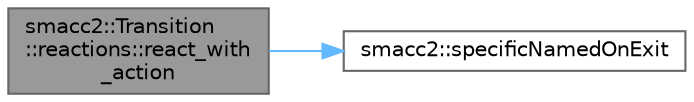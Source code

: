 digraph "smacc2::Transition::reactions::react_with_action"
{
 // LATEX_PDF_SIZE
  bgcolor="transparent";
  edge [fontname=Helvetica,fontsize=10,labelfontname=Helvetica,labelfontsize=10];
  node [fontname=Helvetica,fontsize=10,shape=box,height=0.2,width=0.4];
  rankdir="LR";
  Node1 [label="smacc2::Transition\l::reactions::react_with\l_action",height=0.2,width=0.4,color="gray40", fillcolor="grey60", style="filled", fontcolor="black",tooltip=" "];
  Node1 -> Node2 [color="steelblue1",style="solid"];
  Node2 [label="smacc2::specificNamedOnExit",height=0.2,width=0.4,color="grey40", fillcolor="white", style="filled",URL="$namespacesmacc2.html#a49c0360a2a82463253cba7e24c23412a",tooltip=" "];
}
